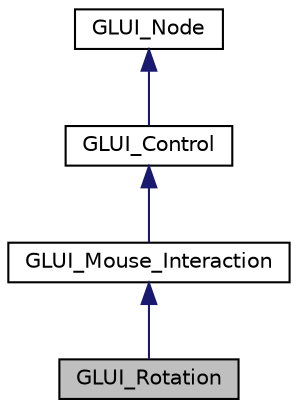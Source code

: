 digraph "GLUI_Rotation"
{
  edge [fontname="Helvetica",fontsize="10",labelfontname="Helvetica",labelfontsize="10"];
  node [fontname="Helvetica",fontsize="10",shape=record];
  Node1 [label="GLUI_Rotation",height=0.2,width=0.4,color="black", fillcolor="grey75", style="filled", fontcolor="black"];
  Node2 -> Node1 [dir="back",color="midnightblue",fontsize="10",style="solid",fontname="Helvetica"];
  Node2 [label="GLUI_Mouse_Interaction",height=0.2,width=0.4,color="black", fillcolor="white", style="filled",URL="$class_g_l_u_i___mouse___interaction.html"];
  Node3 -> Node2 [dir="back",color="midnightblue",fontsize="10",style="solid",fontname="Helvetica"];
  Node3 [label="GLUI_Control",height=0.2,width=0.4,color="black", fillcolor="white", style="filled",URL="$class_g_l_u_i___control.html"];
  Node4 -> Node3 [dir="back",color="midnightblue",fontsize="10",style="solid",fontname="Helvetica"];
  Node4 [label="GLUI_Node",height=0.2,width=0.4,color="black", fillcolor="white", style="filled",URL="$class_g_l_u_i___node.html"];
}
